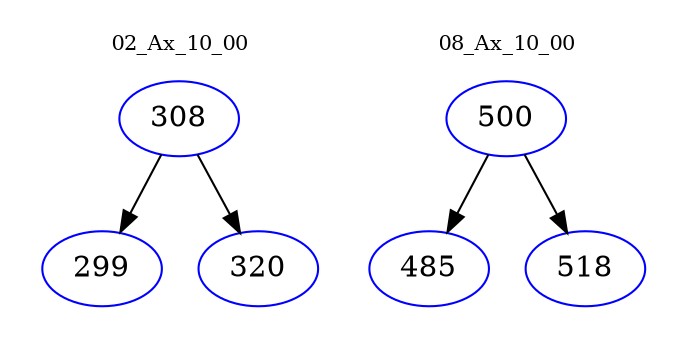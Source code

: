 digraph{
subgraph cluster_0 {
color = white
label = "02_Ax_10_00";
fontsize=10;
T0_308 [label="308", color="blue"]
T0_308 -> T0_299 [color="black"]
T0_299 [label="299", color="blue"]
T0_308 -> T0_320 [color="black"]
T0_320 [label="320", color="blue"]
}
subgraph cluster_1 {
color = white
label = "08_Ax_10_00";
fontsize=10;
T1_500 [label="500", color="blue"]
T1_500 -> T1_485 [color="black"]
T1_485 [label="485", color="blue"]
T1_500 -> T1_518 [color="black"]
T1_518 [label="518", color="blue"]
}
}
